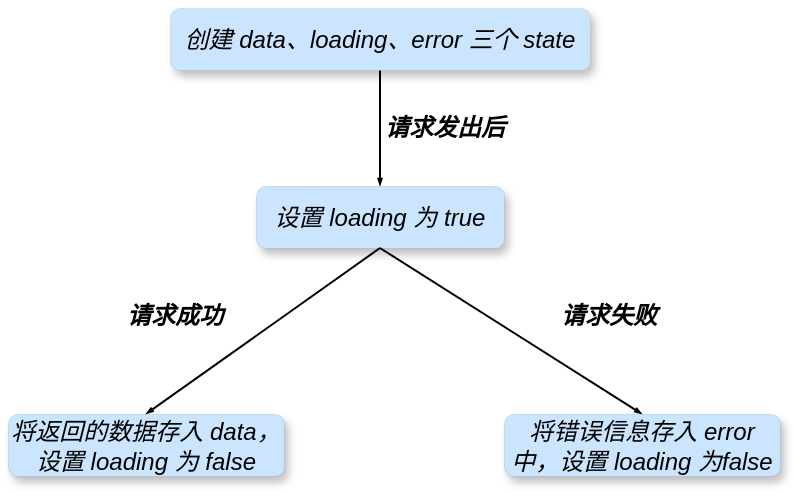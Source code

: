 <mxfile version="16.6.6" type="device"><diagram id="ci-602KpfF-FxVY1RVX_" name="Page-1"><mxGraphModel dx="1034" dy="525" grid="0" gridSize="10" guides="1" tooltips="1" connect="1" arrows="1" fold="1" page="0" pageScale="1" pageWidth="827" pageHeight="1169" math="0" shadow="0"><root><mxCell id="0"/><mxCell id="1" parent="0"/><mxCell id="_7n0BgAEY_kCaxgM4tsX-3" style="edgeStyle=none;rounded=1;orthogonalLoop=1;jettySize=auto;html=1;exitX=0.5;exitY=1;exitDx=0;exitDy=0;entryX=0.5;entryY=0;entryDx=0;entryDy=0;endArrow=openThin;startSize=8;endSize=2;sourcePerimeterSpacing=8;targetPerimeterSpacing=0;fontStyle=1;align=center;endFill=0;" parent="1" source="_7n0BgAEY_kCaxgM4tsX-1" target="_7n0BgAEY_kCaxgM4tsX-2" edge="1"><mxGeometry relative="1" as="geometry"/></mxCell><mxCell id="_7n0BgAEY_kCaxgM4tsX-1" value="创建 data、loading、error 三个 state" style="rounded=1;whiteSpace=wrap;html=1;hachureGap=4;fillColor=#cce5ff;strokeColor=#36393d;strokeWidth=0;gradientColor=none;fontStyle=2;horizontal=1;align=center;verticalAlign=middle;sketch=0;shadow=1;" parent="1" vertex="1"><mxGeometry x="-16" y="366" width="210" height="31" as="geometry"/></mxCell><mxCell id="_7n0BgAEY_kCaxgM4tsX-2" value="设置 loading 为 true" style="rounded=1;whiteSpace=wrap;html=1;hachureGap=4;fillColor=#cce5ff;strokeColor=default;strokeWidth=0;gradientColor=none;fontStyle=2;horizontal=1;align=center;verticalAlign=middle;glass=0;shadow=1;sketch=0;" parent="1" vertex="1"><mxGeometry x="27" y="455" width="124" height="31" as="geometry"/></mxCell><mxCell id="gCjKcqshh6ftPXTgR1Jw-1" value="请求发出后" style="text;html=1;resizable=0;autosize=1;align=center;verticalAlign=middle;points=[];fillColor=none;strokeColor=none;rounded=0;hachureGap=4;fontStyle=3;labelBackgroundColor=none;labelBorderColor=none;fontFamily=Comic Sans MS;" parent="1" vertex="1"><mxGeometry x="86" y="417" width="70" height="18" as="geometry"/></mxCell><mxCell id="94OFfH7qt85LwcXCxr9L-1" value="将返回的数据存入 data，设置 loading 为 false" style="rounded=1;whiteSpace=wrap;html=1;hachureGap=4;fillColor=#cce5ff;strokeColor=default;strokeWidth=0;gradientColor=none;fontStyle=2;horizontal=1;align=center;verticalAlign=middle;glass=0;shadow=1;sketch=0;" vertex="1" parent="1"><mxGeometry x="-97" y="569" width="138" height="31" as="geometry"/></mxCell><mxCell id="94OFfH7qt85LwcXCxr9L-4" style="edgeStyle=none;rounded=1;orthogonalLoop=1;jettySize=auto;html=1;exitX=0.5;exitY=1;exitDx=0;exitDy=0;entryX=0.5;entryY=0;entryDx=0;entryDy=0;endArrow=openThin;startSize=8;endSize=2;sourcePerimeterSpacing=8;targetPerimeterSpacing=0;fontStyle=1;align=center;endFill=0;" edge="1" parent="1" source="_7n0BgAEY_kCaxgM4tsX-2" target="94OFfH7qt85LwcXCxr9L-1"><mxGeometry relative="1" as="geometry"><mxPoint x="99" y="407" as="sourcePoint"/><mxPoint x="99" y="465" as="targetPoint"/></mxGeometry></mxCell><mxCell id="94OFfH7qt85LwcXCxr9L-5" style="edgeStyle=none;rounded=1;orthogonalLoop=1;jettySize=auto;html=1;exitX=0.5;exitY=1;exitDx=0;exitDy=0;entryX=0.5;entryY=0;entryDx=0;entryDy=0;endArrow=openThin;startSize=8;endSize=2;sourcePerimeterSpacing=8;targetPerimeterSpacing=0;fontStyle=1;align=center;endFill=0;" edge="1" parent="1" source="_7n0BgAEY_kCaxgM4tsX-2"><mxGeometry relative="1" as="geometry"><mxPoint x="99" y="496" as="sourcePoint"/><mxPoint x="220" y="569" as="targetPoint"/></mxGeometry></mxCell><mxCell id="94OFfH7qt85LwcXCxr9L-6" value="请求成功" style="text;html=1;resizable=0;autosize=1;align=center;verticalAlign=middle;points=[];fillColor=none;strokeColor=none;rounded=0;hachureGap=4;fontStyle=3;labelBackgroundColor=none;labelBorderColor=none;fontFamily=Comic Sans MS;" vertex="1" parent="1"><mxGeometry x="-43" y="511" width="58" height="18" as="geometry"/></mxCell><mxCell id="94OFfH7qt85LwcXCxr9L-7" value="请求失败" style="text;html=1;resizable=0;autosize=1;align=center;verticalAlign=middle;points=[];fillColor=none;strokeColor=none;rounded=0;hachureGap=4;fontStyle=3;labelBackgroundColor=none;labelBorderColor=none;fontFamily=Comic Sans MS;" vertex="1" parent="1"><mxGeometry x="174" y="511" width="58" height="18" as="geometry"/></mxCell><mxCell id="94OFfH7qt85LwcXCxr9L-8" value="将错误信息存入 error 中，设置 loading 为false" style="rounded=1;whiteSpace=wrap;html=1;hachureGap=4;fillColor=#cce5ff;strokeColor=default;strokeWidth=0;gradientColor=none;fontStyle=2;horizontal=1;align=center;verticalAlign=middle;glass=0;shadow=1;sketch=0;" vertex="1" parent="1"><mxGeometry x="151" y="569" width="138" height="31" as="geometry"/></mxCell></root></mxGraphModel></diagram></mxfile>